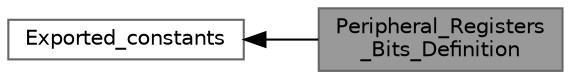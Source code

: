 digraph "Peripheral_Registers_Bits_Definition"
{
 // LATEX_PDF_SIZE
  bgcolor="transparent";
  edge [fontname=Helvetica,fontsize=10,labelfontname=Helvetica,labelfontsize=10];
  node [fontname=Helvetica,fontsize=10,shape=box,height=0.2,width=0.4];
  rankdir=LR;
  Node2 [id="Node000002",label="Exported_constants",height=0.2,width=0.4,color="grey40", fillcolor="white", style="filled",URL="$group__Exported__constants.html",tooltip=" "];
  Node1 [id="Node000001",label="Peripheral_Registers\l_Bits_Definition",height=0.2,width=0.4,color="gray40", fillcolor="grey60", style="filled", fontcolor="black",tooltip=" "];
  Node2->Node1 [shape=plaintext, dir="back", style="solid"];
}
